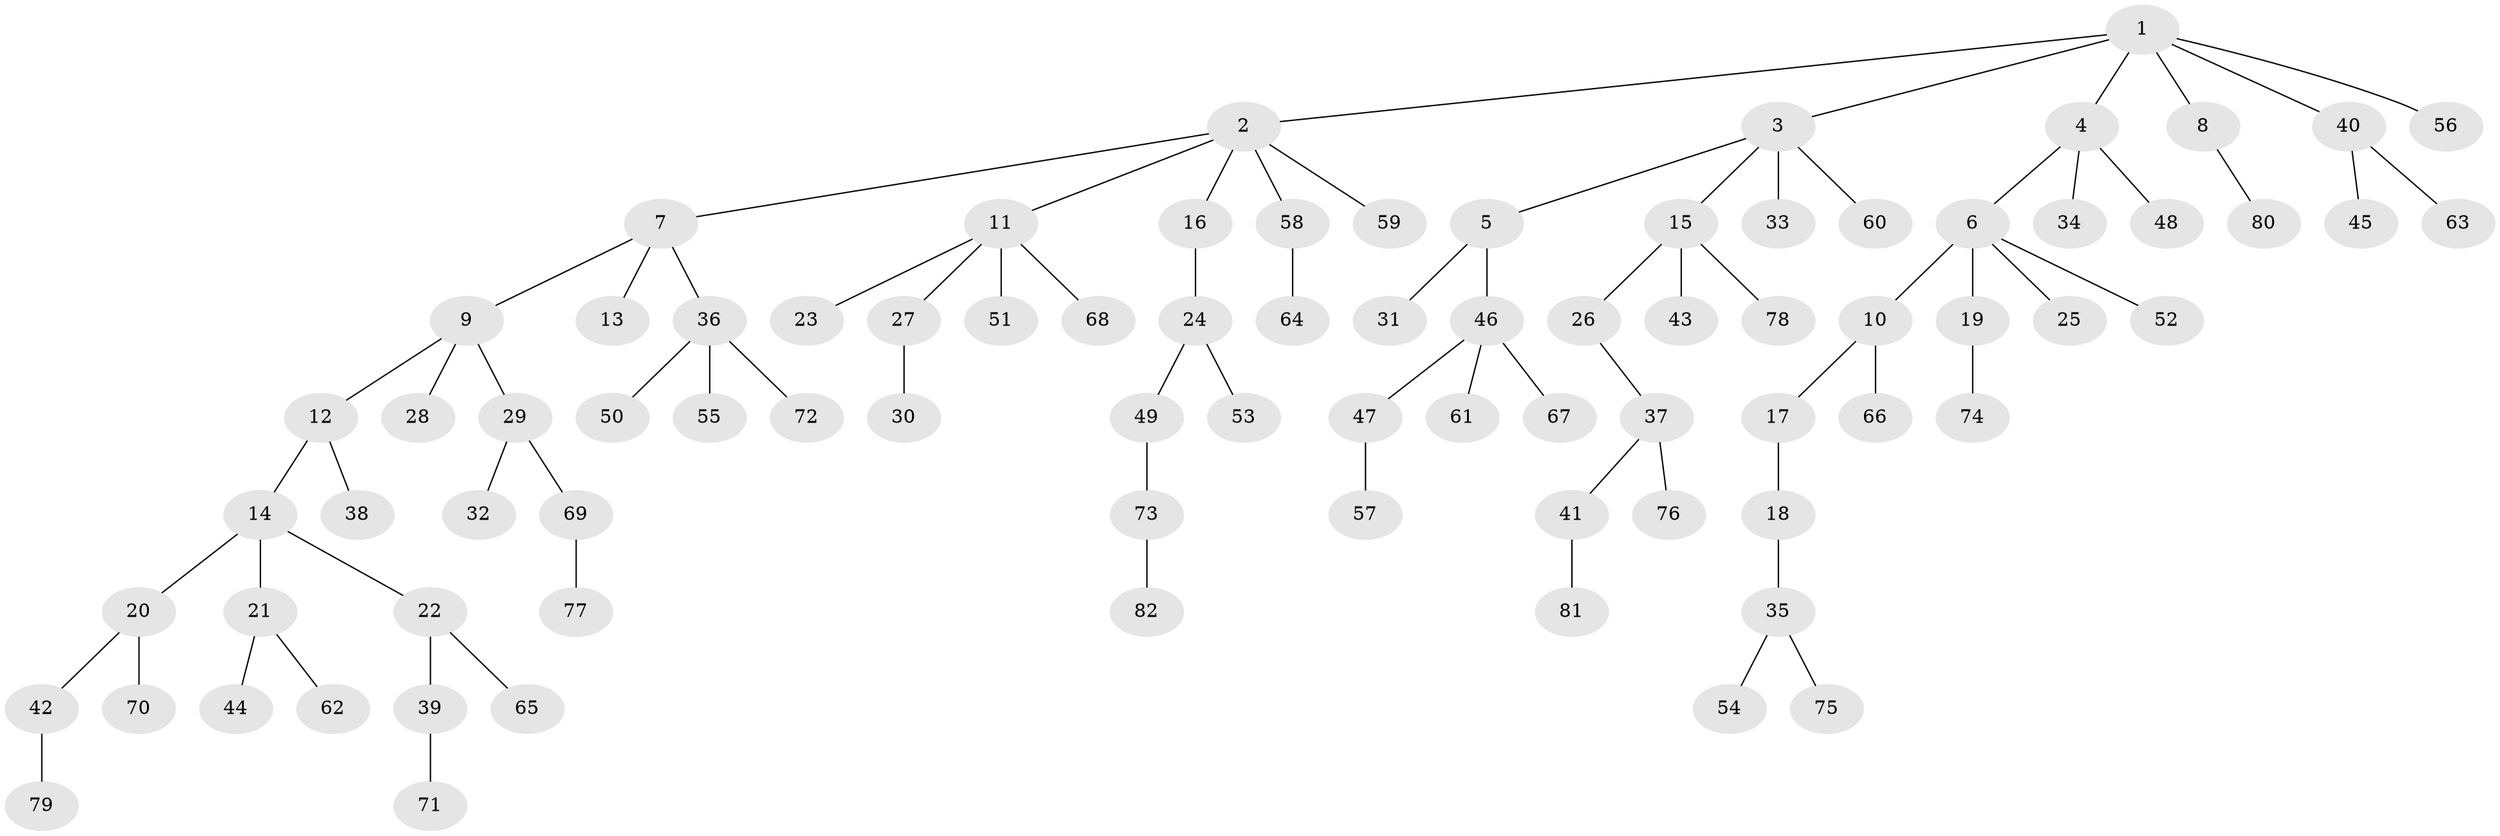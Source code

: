 // coarse degree distribution, {5: 0.07142857142857142, 4: 0.05357142857142857, 3: 0.125, 2: 0.17857142857142858, 6: 0.017857142857142856, 1: 0.5535714285714286}
// Generated by graph-tools (version 1.1) at 2025/52/02/27/25 19:52:10]
// undirected, 82 vertices, 81 edges
graph export_dot {
graph [start="1"]
  node [color=gray90,style=filled];
  1;
  2;
  3;
  4;
  5;
  6;
  7;
  8;
  9;
  10;
  11;
  12;
  13;
  14;
  15;
  16;
  17;
  18;
  19;
  20;
  21;
  22;
  23;
  24;
  25;
  26;
  27;
  28;
  29;
  30;
  31;
  32;
  33;
  34;
  35;
  36;
  37;
  38;
  39;
  40;
  41;
  42;
  43;
  44;
  45;
  46;
  47;
  48;
  49;
  50;
  51;
  52;
  53;
  54;
  55;
  56;
  57;
  58;
  59;
  60;
  61;
  62;
  63;
  64;
  65;
  66;
  67;
  68;
  69;
  70;
  71;
  72;
  73;
  74;
  75;
  76;
  77;
  78;
  79;
  80;
  81;
  82;
  1 -- 2;
  1 -- 3;
  1 -- 4;
  1 -- 8;
  1 -- 40;
  1 -- 56;
  2 -- 7;
  2 -- 11;
  2 -- 16;
  2 -- 58;
  2 -- 59;
  3 -- 5;
  3 -- 15;
  3 -- 33;
  3 -- 60;
  4 -- 6;
  4 -- 34;
  4 -- 48;
  5 -- 31;
  5 -- 46;
  6 -- 10;
  6 -- 19;
  6 -- 25;
  6 -- 52;
  7 -- 9;
  7 -- 13;
  7 -- 36;
  8 -- 80;
  9 -- 12;
  9 -- 28;
  9 -- 29;
  10 -- 17;
  10 -- 66;
  11 -- 23;
  11 -- 27;
  11 -- 51;
  11 -- 68;
  12 -- 14;
  12 -- 38;
  14 -- 20;
  14 -- 21;
  14 -- 22;
  15 -- 26;
  15 -- 43;
  15 -- 78;
  16 -- 24;
  17 -- 18;
  18 -- 35;
  19 -- 74;
  20 -- 42;
  20 -- 70;
  21 -- 44;
  21 -- 62;
  22 -- 39;
  22 -- 65;
  24 -- 49;
  24 -- 53;
  26 -- 37;
  27 -- 30;
  29 -- 32;
  29 -- 69;
  35 -- 54;
  35 -- 75;
  36 -- 50;
  36 -- 55;
  36 -- 72;
  37 -- 41;
  37 -- 76;
  39 -- 71;
  40 -- 45;
  40 -- 63;
  41 -- 81;
  42 -- 79;
  46 -- 47;
  46 -- 61;
  46 -- 67;
  47 -- 57;
  49 -- 73;
  58 -- 64;
  69 -- 77;
  73 -- 82;
}
